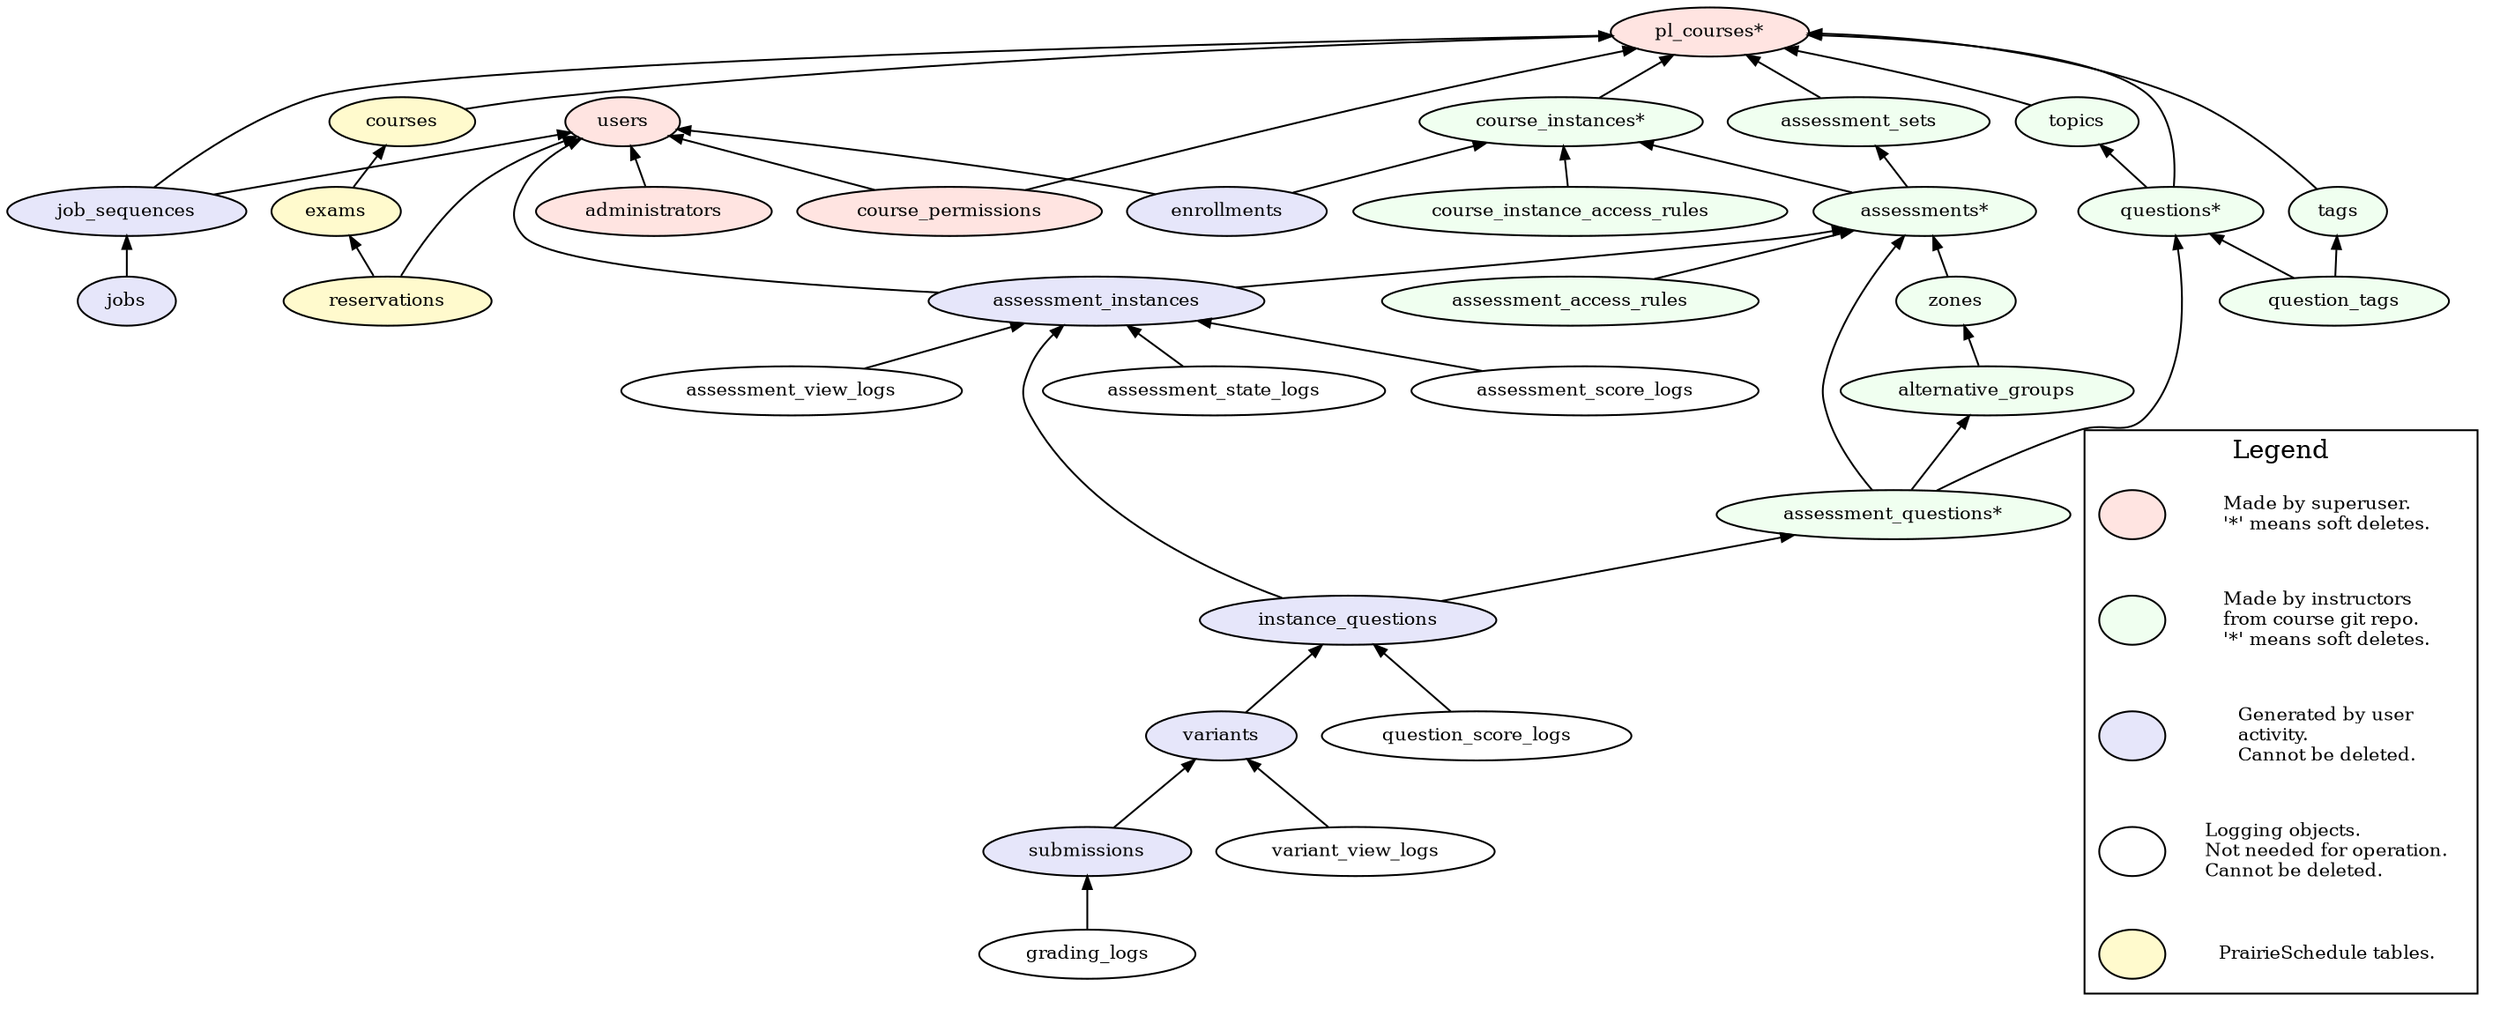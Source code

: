 digraph partmc_modules {

    rankdir = BT;
    node [fontsize = 10, height = 0.3, width = 0.5];
    graph [nodesep = 0.2, ranksep = 0.3];
    edge [fontsize = 10, arrowsize = 0.7];

    users [style=filled, fillcolor=mistyrose1]
    administrators [style=filled, fillcolor=mistyrose1]
    pl_courses [label="pl_courses*", style=filled, fillcolor=mistyrose1]
    course_permissions [style=filled, fillcolor=mistyrose1]

    courses [style=filled, fillcolor=lemonchiffon]
    exams [style=filled, fillcolor=lemonchiffon]
    reservations [style=filled, fillcolor=lemonchiffon]

    course_instances [label="course_instances*", style=filled, fillcolor=honeydew1]
    course_instance_access_rules [style=filled, fillcolor=honeydew1]
    assessment_access_rules [style=filled, fillcolor=honeydew1]
    questions [label="questions*", style=filled, fillcolor=honeydew1]
    question_tags [style=filled, fillcolor=honeydew1]
    tags [style=filled, fillcolor=honeydew1]
    assessments [label="assessments*", style=filled, fillcolor=honeydew1]
    assessment_questions [label="assessment_questions*", style=filled, fillcolor=honeydew1]
    assessment_sets [style=filled, fillcolor=honeydew1]
    topics [style=filled, fillcolor=honeydew1]
    alternative_groups [style=filled, fillcolor=honeydew1]
    zones [style=filled, fillcolor=honeydew1]

    enrollments [style=filled, fillcolor=lavender]
    assessment_instances [style=filled, fillcolor=lavender]
    instance_questions [style=filled, fillcolor=lavender]
    variants [style=filled, fillcolor=lavender]
    submissions [style=filled, fillcolor=lavender]
    job_sequences [style=filled, fillcolor=lavender]
    jobs [style=filled, fillcolor=lavender]

    assessment_state_logs [style=filled, fillcolor=white]
    grading_logs [style=filled, fillcolor=white]
    assessment_score_logs [style=filled, fillcolor=white]
    question_score_logs [style=filled, fillcolor=white]
    variant_view_logs [style=filled, fillcolor=white]
    assessment_view_logs [style=filled, fillcolor=white]

    administrators -> { users }
    course_permissions -> { users; pl_courses }

    courses -> { pl_courses }
    exams -> { courses }
    reservations -> { users; exams }

    assessment_access_rules -> { assessments }
    course_instances -> { pl_courses }
    course_instance_access_rules -> { course_instances }
    questions -> { pl_courses; topics }
    question_tags -> { questions; tags }
    tags -> { pl_courses }
    assessments -> { course_instances; assessment_sets }
    assessment_questions -> { assessments; alternative_groups; questions }
    assessment_sets -> { pl_courses }
    topics -> { pl_courses }
    zones -> { assessments }
    alternative_groups -> { zones }

    enrollments -> { users; course_instances }
    assessment_instances -> { assessments; users }
    instance_questions -> { assessment_questions; assessment_instances }
    variants -> { instance_questions }
    submissions -> { variants }
    job_sequences -> { pl_courses; users }
    jobs -> { job_sequences }

    assessment_state_logs -> { assessment_instances }
    grading_logs -> { submissions }
    assessment_score_logs -> { assessment_instances }
    question_score_logs -> { instance_questions }
    variant_view_logs -> { variants }
    assessment_view_logs -> { assessment_instances }

    subgraph cluster_legend {

        labelloc=b;
        label="Legend";

        k5 [shape=plaintext, style=solid, label="PrairieSchedule tables.\l"];
        kc5[label=" ", style=filled, fillcolor=lemonchiffon];

        k4 [shape=plaintext, style=solid, label="Logging objects.\lNot needed for operation.\lCannot be deleted.\l"];
        kc4[label=" ", style=filled, fillcolor=white];

        k3 [shape=plaintext, style=solid, label="Generated by user\lactivity.\lCannot be deleted.\l"];
        kc3[label=" ", style=filled, fillcolor=lavender];

        k2 [shape=plaintext, style=solid, label="Made by instructors\lfrom course git repo.\l'*' means soft deletes.\l"];
        kc2[label=" ", style=filled, fillcolor=honeydew1];

        k1 [shape=plaintext, style=solid, label="Made by superuser.\l'*' means soft deletes.\l"];
        kc1[label=" ", style=filled, fillcolor=mistyrose1];

        kc5 -> kc4 [style=invis];
        kc4 -> kc3 [style=invis];
        kc3 -> kc2 [style=invis];
        kc2 -> kc1 [style=invis];
        k5 -> k4 [style=invis];
        k4 -> k3 [style=invis];
        k3 -> k2 [style=invis];
        k2 -> k1 [style=invis];
    }
}
